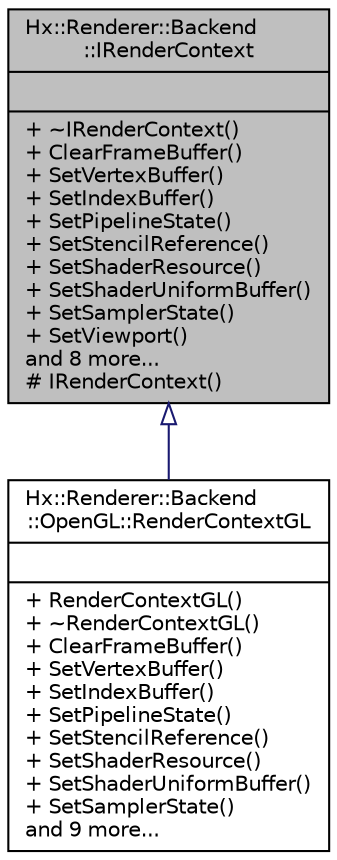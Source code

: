 digraph "Hx::Renderer::Backend::IRenderContext"
{
  edge [fontname="Helvetica",fontsize="10",labelfontname="Helvetica",labelfontsize="10"];
  node [fontname="Helvetica",fontsize="10",shape=record];
  Node0 [label="{Hx::Renderer::Backend\l::IRenderContext\n||+ ~IRenderContext()\l+ ClearFrameBuffer()\l+ SetVertexBuffer()\l+ SetIndexBuffer()\l+ SetPipelineState()\l+ SetStencilReference()\l+ SetShaderResource()\l+ SetShaderUniformBuffer()\l+ SetSamplerState()\l+ SetViewport()\land 8 more...\l# IRenderContext()\l}",height=0.2,width=0.4,color="black", fillcolor="grey75", style="filled", fontcolor="black"];
  Node0 -> Node1 [dir="back",color="midnightblue",fontsize="10",style="solid",arrowtail="onormal",fontname="Helvetica"];
  Node1 [label="{Hx::Renderer::Backend\l::OpenGL::RenderContextGL\n||+ RenderContextGL()\l+ ~RenderContextGL()\l+ ClearFrameBuffer()\l+ SetVertexBuffer()\l+ SetIndexBuffer()\l+ SetPipelineState()\l+ SetStencilReference()\l+ SetShaderResource()\l+ SetShaderUniformBuffer()\l+ SetSamplerState()\land 9 more...\l}",height=0.2,width=0.4,color="black", fillcolor="white", style="filled",URL="$classHx_1_1Renderer_1_1Backend_1_1OpenGL_1_1RenderContextGL.html"];
}
